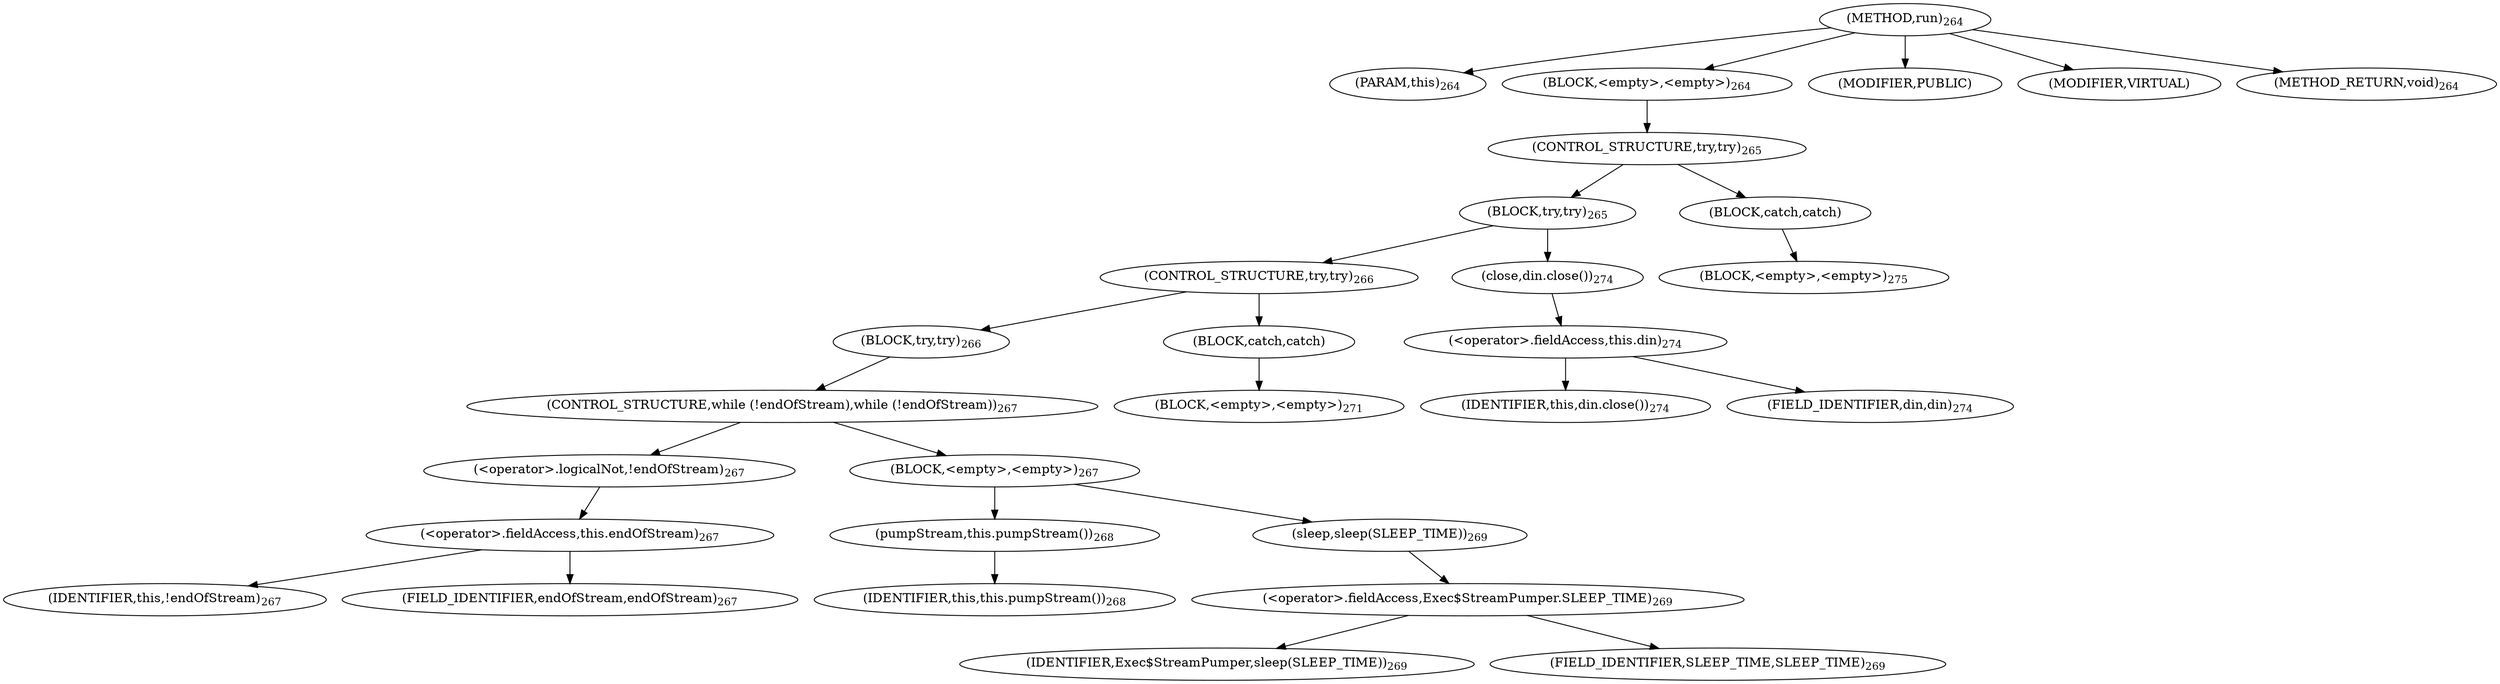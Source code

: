 digraph "run" {  
"689" [label = <(METHOD,run)<SUB>264</SUB>> ]
"43" [label = <(PARAM,this)<SUB>264</SUB>> ]
"690" [label = <(BLOCK,&lt;empty&gt;,&lt;empty&gt;)<SUB>264</SUB>> ]
"691" [label = <(CONTROL_STRUCTURE,try,try)<SUB>265</SUB>> ]
"692" [label = <(BLOCK,try,try)<SUB>265</SUB>> ]
"693" [label = <(CONTROL_STRUCTURE,try,try)<SUB>266</SUB>> ]
"694" [label = <(BLOCK,try,try)<SUB>266</SUB>> ]
"695" [label = <(CONTROL_STRUCTURE,while (!endOfStream),while (!endOfStream))<SUB>267</SUB>> ]
"696" [label = <(&lt;operator&gt;.logicalNot,!endOfStream)<SUB>267</SUB>> ]
"697" [label = <(&lt;operator&gt;.fieldAccess,this.endOfStream)<SUB>267</SUB>> ]
"698" [label = <(IDENTIFIER,this,!endOfStream)<SUB>267</SUB>> ]
"699" [label = <(FIELD_IDENTIFIER,endOfStream,endOfStream)<SUB>267</SUB>> ]
"700" [label = <(BLOCK,&lt;empty&gt;,&lt;empty&gt;)<SUB>267</SUB>> ]
"701" [label = <(pumpStream,this.pumpStream())<SUB>268</SUB>> ]
"42" [label = <(IDENTIFIER,this,this.pumpStream())<SUB>268</SUB>> ]
"702" [label = <(sleep,sleep(SLEEP_TIME))<SUB>269</SUB>> ]
"703" [label = <(&lt;operator&gt;.fieldAccess,Exec$StreamPumper.SLEEP_TIME)<SUB>269</SUB>> ]
"704" [label = <(IDENTIFIER,Exec$StreamPumper,sleep(SLEEP_TIME))<SUB>269</SUB>> ]
"705" [label = <(FIELD_IDENTIFIER,SLEEP_TIME,SLEEP_TIME)<SUB>269</SUB>> ]
"706" [label = <(BLOCK,catch,catch)> ]
"707" [label = <(BLOCK,&lt;empty&gt;,&lt;empty&gt;)<SUB>271</SUB>> ]
"708" [label = <(close,din.close())<SUB>274</SUB>> ]
"709" [label = <(&lt;operator&gt;.fieldAccess,this.din)<SUB>274</SUB>> ]
"710" [label = <(IDENTIFIER,this,din.close())<SUB>274</SUB>> ]
"711" [label = <(FIELD_IDENTIFIER,din,din)<SUB>274</SUB>> ]
"712" [label = <(BLOCK,catch,catch)> ]
"713" [label = <(BLOCK,&lt;empty&gt;,&lt;empty&gt;)<SUB>275</SUB>> ]
"714" [label = <(MODIFIER,PUBLIC)> ]
"715" [label = <(MODIFIER,VIRTUAL)> ]
"716" [label = <(METHOD_RETURN,void)<SUB>264</SUB>> ]
  "689" -> "43" 
  "689" -> "690" 
  "689" -> "714" 
  "689" -> "715" 
  "689" -> "716" 
  "690" -> "691" 
  "691" -> "692" 
  "691" -> "712" 
  "692" -> "693" 
  "692" -> "708" 
  "693" -> "694" 
  "693" -> "706" 
  "694" -> "695" 
  "695" -> "696" 
  "695" -> "700" 
  "696" -> "697" 
  "697" -> "698" 
  "697" -> "699" 
  "700" -> "701" 
  "700" -> "702" 
  "701" -> "42" 
  "702" -> "703" 
  "703" -> "704" 
  "703" -> "705" 
  "706" -> "707" 
  "708" -> "709" 
  "709" -> "710" 
  "709" -> "711" 
  "712" -> "713" 
}
